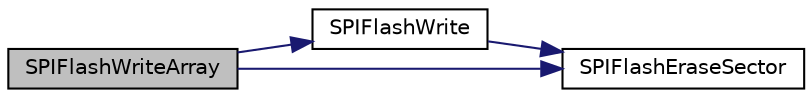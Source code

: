 digraph "SPIFlashWriteArray"
{
  edge [fontname="Helvetica",fontsize="10",labelfontname="Helvetica",labelfontsize="10"];
  node [fontname="Helvetica",fontsize="10",shape=record];
  rankdir="LR";
  Node1 [label="SPIFlashWriteArray",height=0.2,width=0.4,color="black", fillcolor="grey75", style="filled", fontcolor="black"];
  Node1 -> Node2 [color="midnightblue",fontsize="10",style="solid",fontname="Helvetica"];
  Node2 [label="SPIFlashWrite",height=0.2,width=0.4,color="black", fillcolor="white", style="filled",URL="$_s_p_i_flash_8c.html#ae1eaf63642c31e547e62ddeb20604cb0"];
  Node2 -> Node3 [color="midnightblue",fontsize="10",style="solid",fontname="Helvetica"];
  Node3 [label="SPIFlashEraseSector",height=0.2,width=0.4,color="black", fillcolor="white", style="filled",URL="$_s_p_i_flash_8c.html#a65cbb06d38e372c4cc96bc9b876ce779"];
  Node1 -> Node3 [color="midnightblue",fontsize="10",style="solid",fontname="Helvetica"];
}
